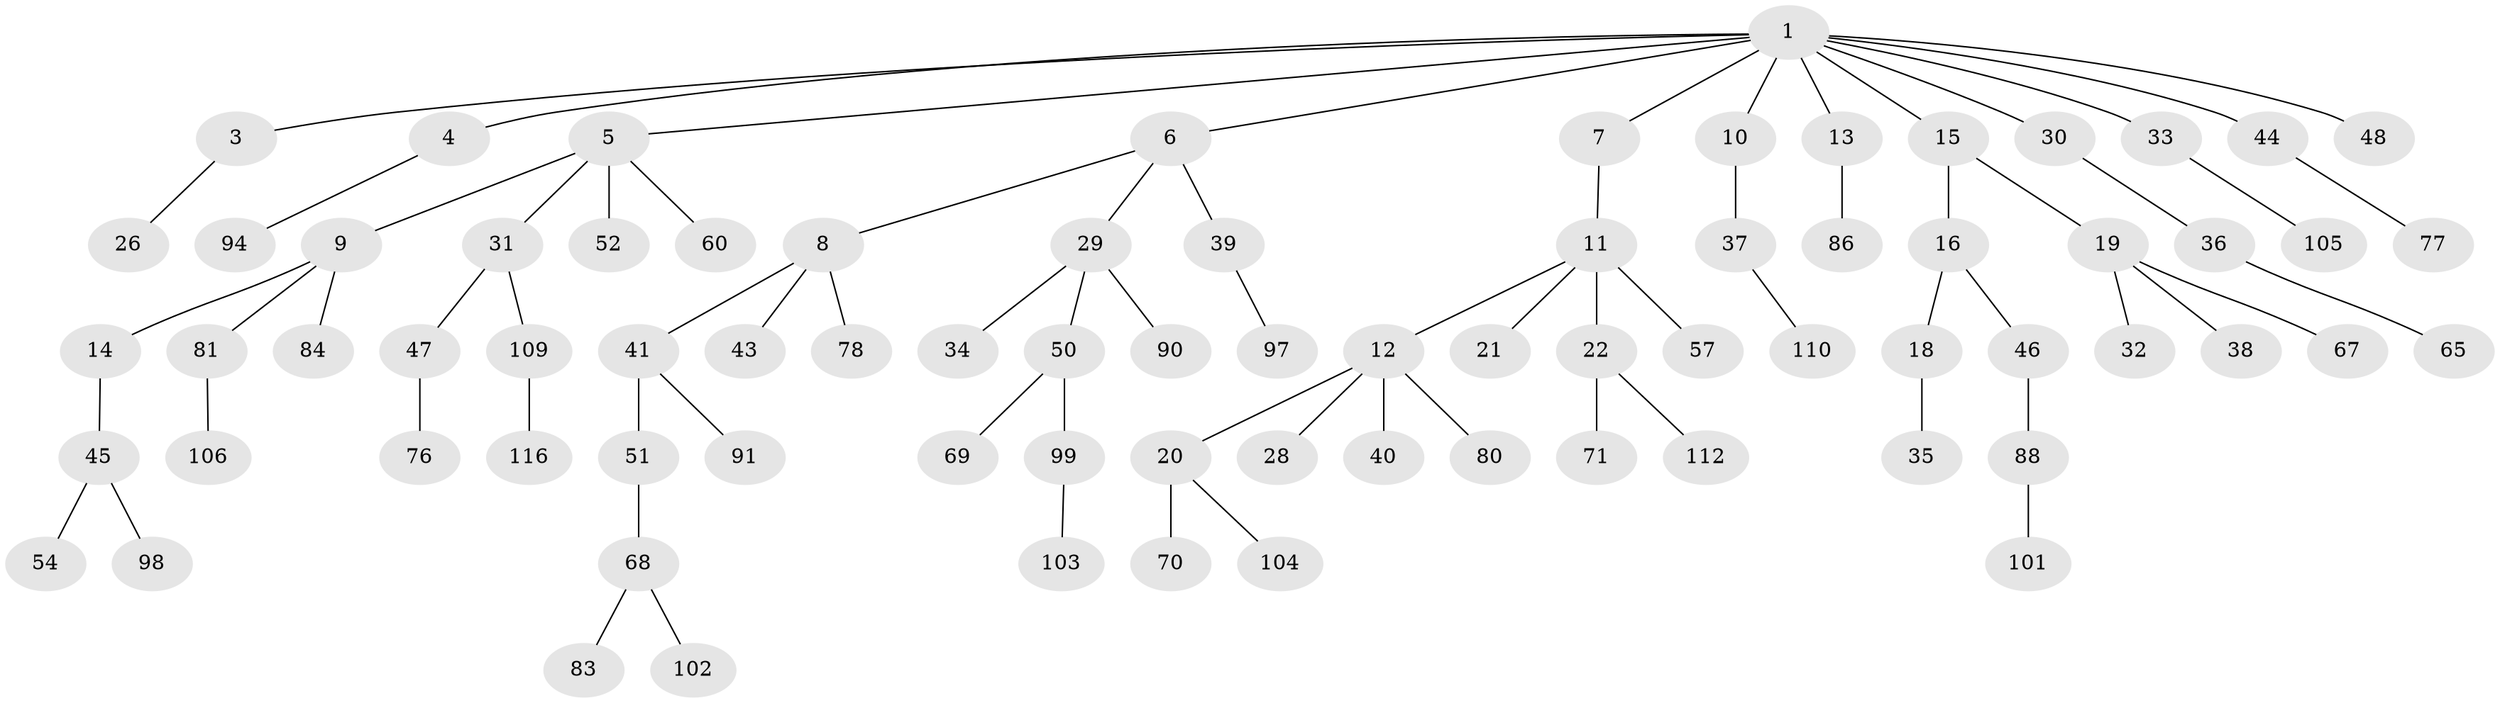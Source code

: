 // Generated by graph-tools (version 1.1) at 2025/24/03/03/25 07:24:07]
// undirected, 78 vertices, 77 edges
graph export_dot {
graph [start="1"]
  node [color=gray90,style=filled];
  1 [super="+2"];
  3;
  4 [super="+27"];
  5 [super="+17"];
  6 [super="+56"];
  7 [super="+95"];
  8;
  9 [super="+73"];
  10;
  11 [super="+63"];
  12 [super="+24"];
  13 [super="+25"];
  14;
  15 [super="+79"];
  16;
  18 [super="+23"];
  19 [super="+58"];
  20;
  21;
  22 [super="+74"];
  26 [super="+49"];
  28 [super="+66"];
  29 [super="+64"];
  30 [super="+59"];
  31 [super="+53"];
  32;
  33 [super="+62"];
  34;
  35;
  36;
  37 [super="+108"];
  38 [super="+42"];
  39 [super="+72"];
  40;
  41 [super="+93"];
  43;
  44;
  45 [super="+55"];
  46 [super="+61"];
  47 [super="+82"];
  48;
  50 [super="+75"];
  51;
  52 [super="+92"];
  54 [super="+89"];
  57;
  60 [super="+115"];
  65 [super="+85"];
  67;
  68 [super="+87"];
  69;
  70 [super="+107"];
  71;
  76;
  77 [super="+96"];
  78 [super="+111"];
  80;
  81;
  83 [super="+114"];
  84;
  86;
  88;
  90;
  91;
  94 [super="+100"];
  97;
  98;
  99;
  101;
  102 [super="+113"];
  103;
  104;
  105;
  106;
  109 [super="+117"];
  110;
  112;
  116;
  1 -- 3;
  1 -- 4;
  1 -- 5;
  1 -- 7;
  1 -- 13;
  1 -- 15;
  1 -- 30;
  1 -- 33;
  1 -- 48;
  1 -- 6;
  1 -- 10;
  1 -- 44;
  3 -- 26;
  4 -- 94;
  5 -- 9;
  5 -- 52;
  5 -- 60;
  5 -- 31;
  6 -- 8;
  6 -- 29;
  6 -- 39;
  7 -- 11;
  8 -- 41;
  8 -- 43;
  8 -- 78;
  9 -- 14;
  9 -- 81;
  9 -- 84;
  10 -- 37;
  11 -- 12;
  11 -- 21;
  11 -- 22;
  11 -- 57;
  12 -- 20;
  12 -- 40;
  12 -- 80;
  12 -- 28;
  13 -- 86;
  14 -- 45;
  15 -- 16;
  15 -- 19;
  16 -- 18;
  16 -- 46;
  18 -- 35;
  19 -- 32;
  19 -- 38;
  19 -- 67;
  20 -- 70;
  20 -- 104;
  22 -- 71;
  22 -- 112;
  29 -- 34;
  29 -- 50;
  29 -- 90;
  30 -- 36;
  31 -- 47;
  31 -- 109;
  33 -- 105;
  36 -- 65;
  37 -- 110;
  39 -- 97;
  41 -- 51;
  41 -- 91;
  44 -- 77;
  45 -- 54;
  45 -- 98;
  46 -- 88;
  47 -- 76;
  50 -- 69;
  50 -- 99;
  51 -- 68;
  68 -- 83;
  68 -- 102;
  81 -- 106;
  88 -- 101;
  99 -- 103;
  109 -- 116;
}
